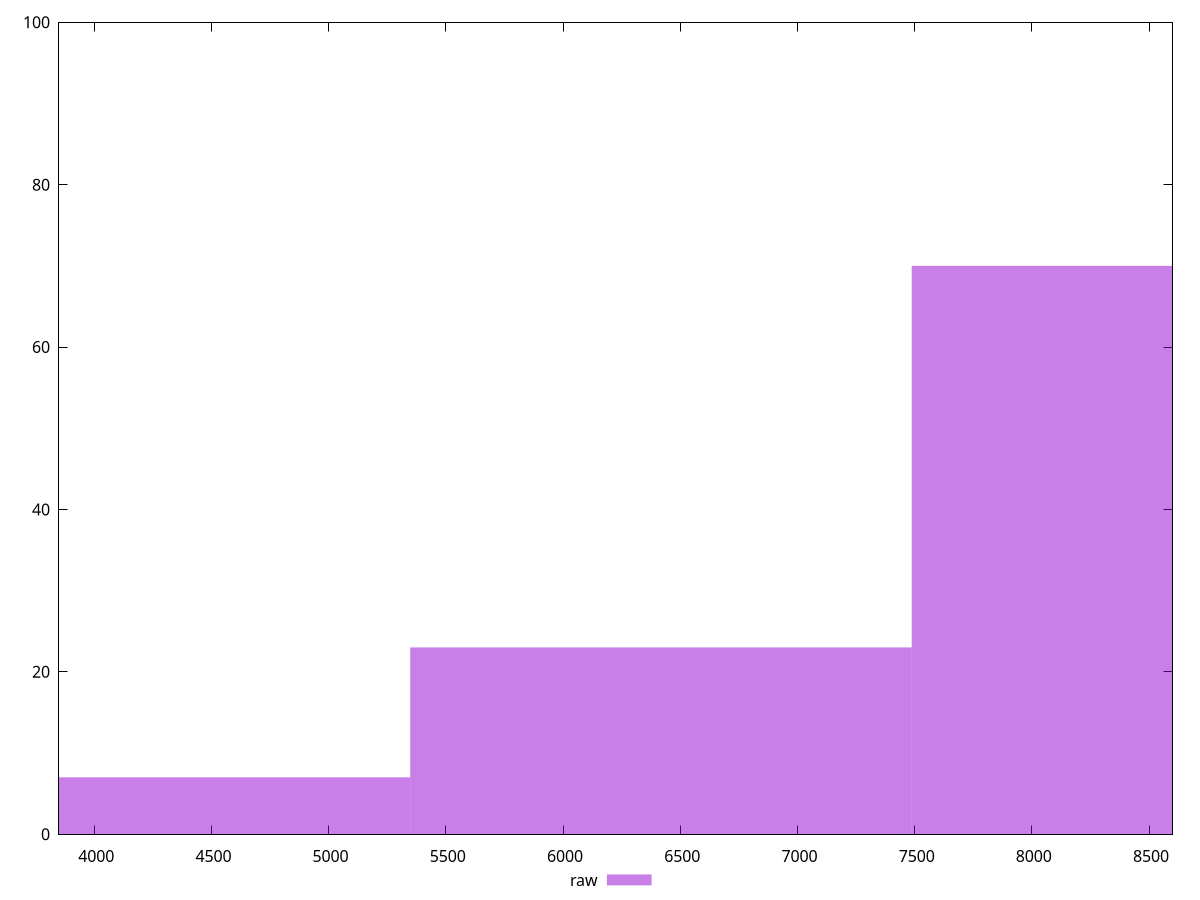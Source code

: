 reset

$raw <<EOF
8557.099917350406 70
6417.8249380128045 23
4278.549958675203 7
EOF

set key outside below
set boxwidth 2139.2749793376015
set xrange [3850:8600]
set yrange [0:100]
set trange [0:100]
set style fill transparent solid 0.5 noborder
set terminal svg size 640, 490 enhanced background rgb 'white'
set output "report_00013_2021-02-09T12-04-24.940Z/uses-text-compression/samples/pages+cached/raw/histogram.svg"

plot $raw title "raw" with boxes

reset

